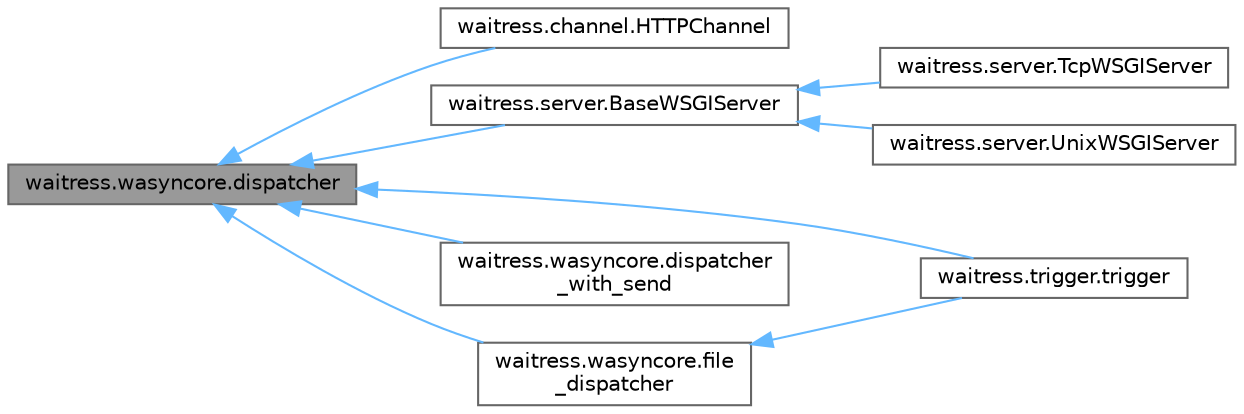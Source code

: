 digraph "waitress.wasyncore.dispatcher"
{
 // LATEX_PDF_SIZE
  bgcolor="transparent";
  edge [fontname=Helvetica,fontsize=10,labelfontname=Helvetica,labelfontsize=10];
  node [fontname=Helvetica,fontsize=10,shape=box,height=0.2,width=0.4];
  rankdir="LR";
  Node1 [id="Node000001",label="waitress.wasyncore.dispatcher",height=0.2,width=0.4,color="gray40", fillcolor="grey60", style="filled", fontcolor="black",tooltip=" "];
  Node1 -> Node2 [id="edge1_Node000001_Node000002",dir="back",color="steelblue1",style="solid",tooltip=" "];
  Node2 [id="Node000002",label="waitress.channel.HTTPChannel",height=0.2,width=0.4,color="gray40", fillcolor="white", style="filled",URL="$classwaitress_1_1channel_1_1_h_t_t_p_channel.html",tooltip=" "];
  Node1 -> Node3 [id="edge2_Node000001_Node000003",dir="back",color="steelblue1",style="solid",tooltip=" "];
  Node3 [id="Node000003",label="waitress.server.BaseWSGIServer",height=0.2,width=0.4,color="gray40", fillcolor="white", style="filled",URL="$classwaitress_1_1server_1_1_base_w_s_g_i_server.html",tooltip=" "];
  Node3 -> Node4 [id="edge3_Node000003_Node000004",dir="back",color="steelblue1",style="solid",tooltip=" "];
  Node4 [id="Node000004",label="waitress.server.TcpWSGIServer",height=0.2,width=0.4,color="gray40", fillcolor="white", style="filled",URL="$classwaitress_1_1server_1_1_tcp_w_s_g_i_server.html",tooltip=" "];
  Node3 -> Node5 [id="edge4_Node000003_Node000005",dir="back",color="steelblue1",style="solid",tooltip=" "];
  Node5 [id="Node000005",label="waitress.server.UnixWSGIServer",height=0.2,width=0.4,color="gray40", fillcolor="white", style="filled",URL="$classwaitress_1_1server_1_1_unix_w_s_g_i_server.html",tooltip=" "];
  Node1 -> Node6 [id="edge5_Node000001_Node000006",dir="back",color="steelblue1",style="solid",tooltip=" "];
  Node6 [id="Node000006",label="waitress.trigger.trigger",height=0.2,width=0.4,color="gray40", fillcolor="white", style="filled",URL="$classwaitress_1_1trigger_1_1trigger.html",tooltip=" "];
  Node1 -> Node7 [id="edge6_Node000001_Node000007",dir="back",color="steelblue1",style="solid",tooltip=" "];
  Node7 [id="Node000007",label="waitress.wasyncore.dispatcher\l_with_send",height=0.2,width=0.4,color="gray40", fillcolor="white", style="filled",URL="$classwaitress_1_1wasyncore_1_1dispatcher__with__send.html",tooltip=" "];
  Node1 -> Node8 [id="edge7_Node000001_Node000008",dir="back",color="steelblue1",style="solid",tooltip=" "];
  Node8 [id="Node000008",label="waitress.wasyncore.file\l_dispatcher",height=0.2,width=0.4,color="gray40", fillcolor="white", style="filled",URL="$classwaitress_1_1wasyncore_1_1file__dispatcher.html",tooltip=" "];
  Node8 -> Node6 [id="edge8_Node000008_Node000006",dir="back",color="steelblue1",style="solid",tooltip=" "];
}
